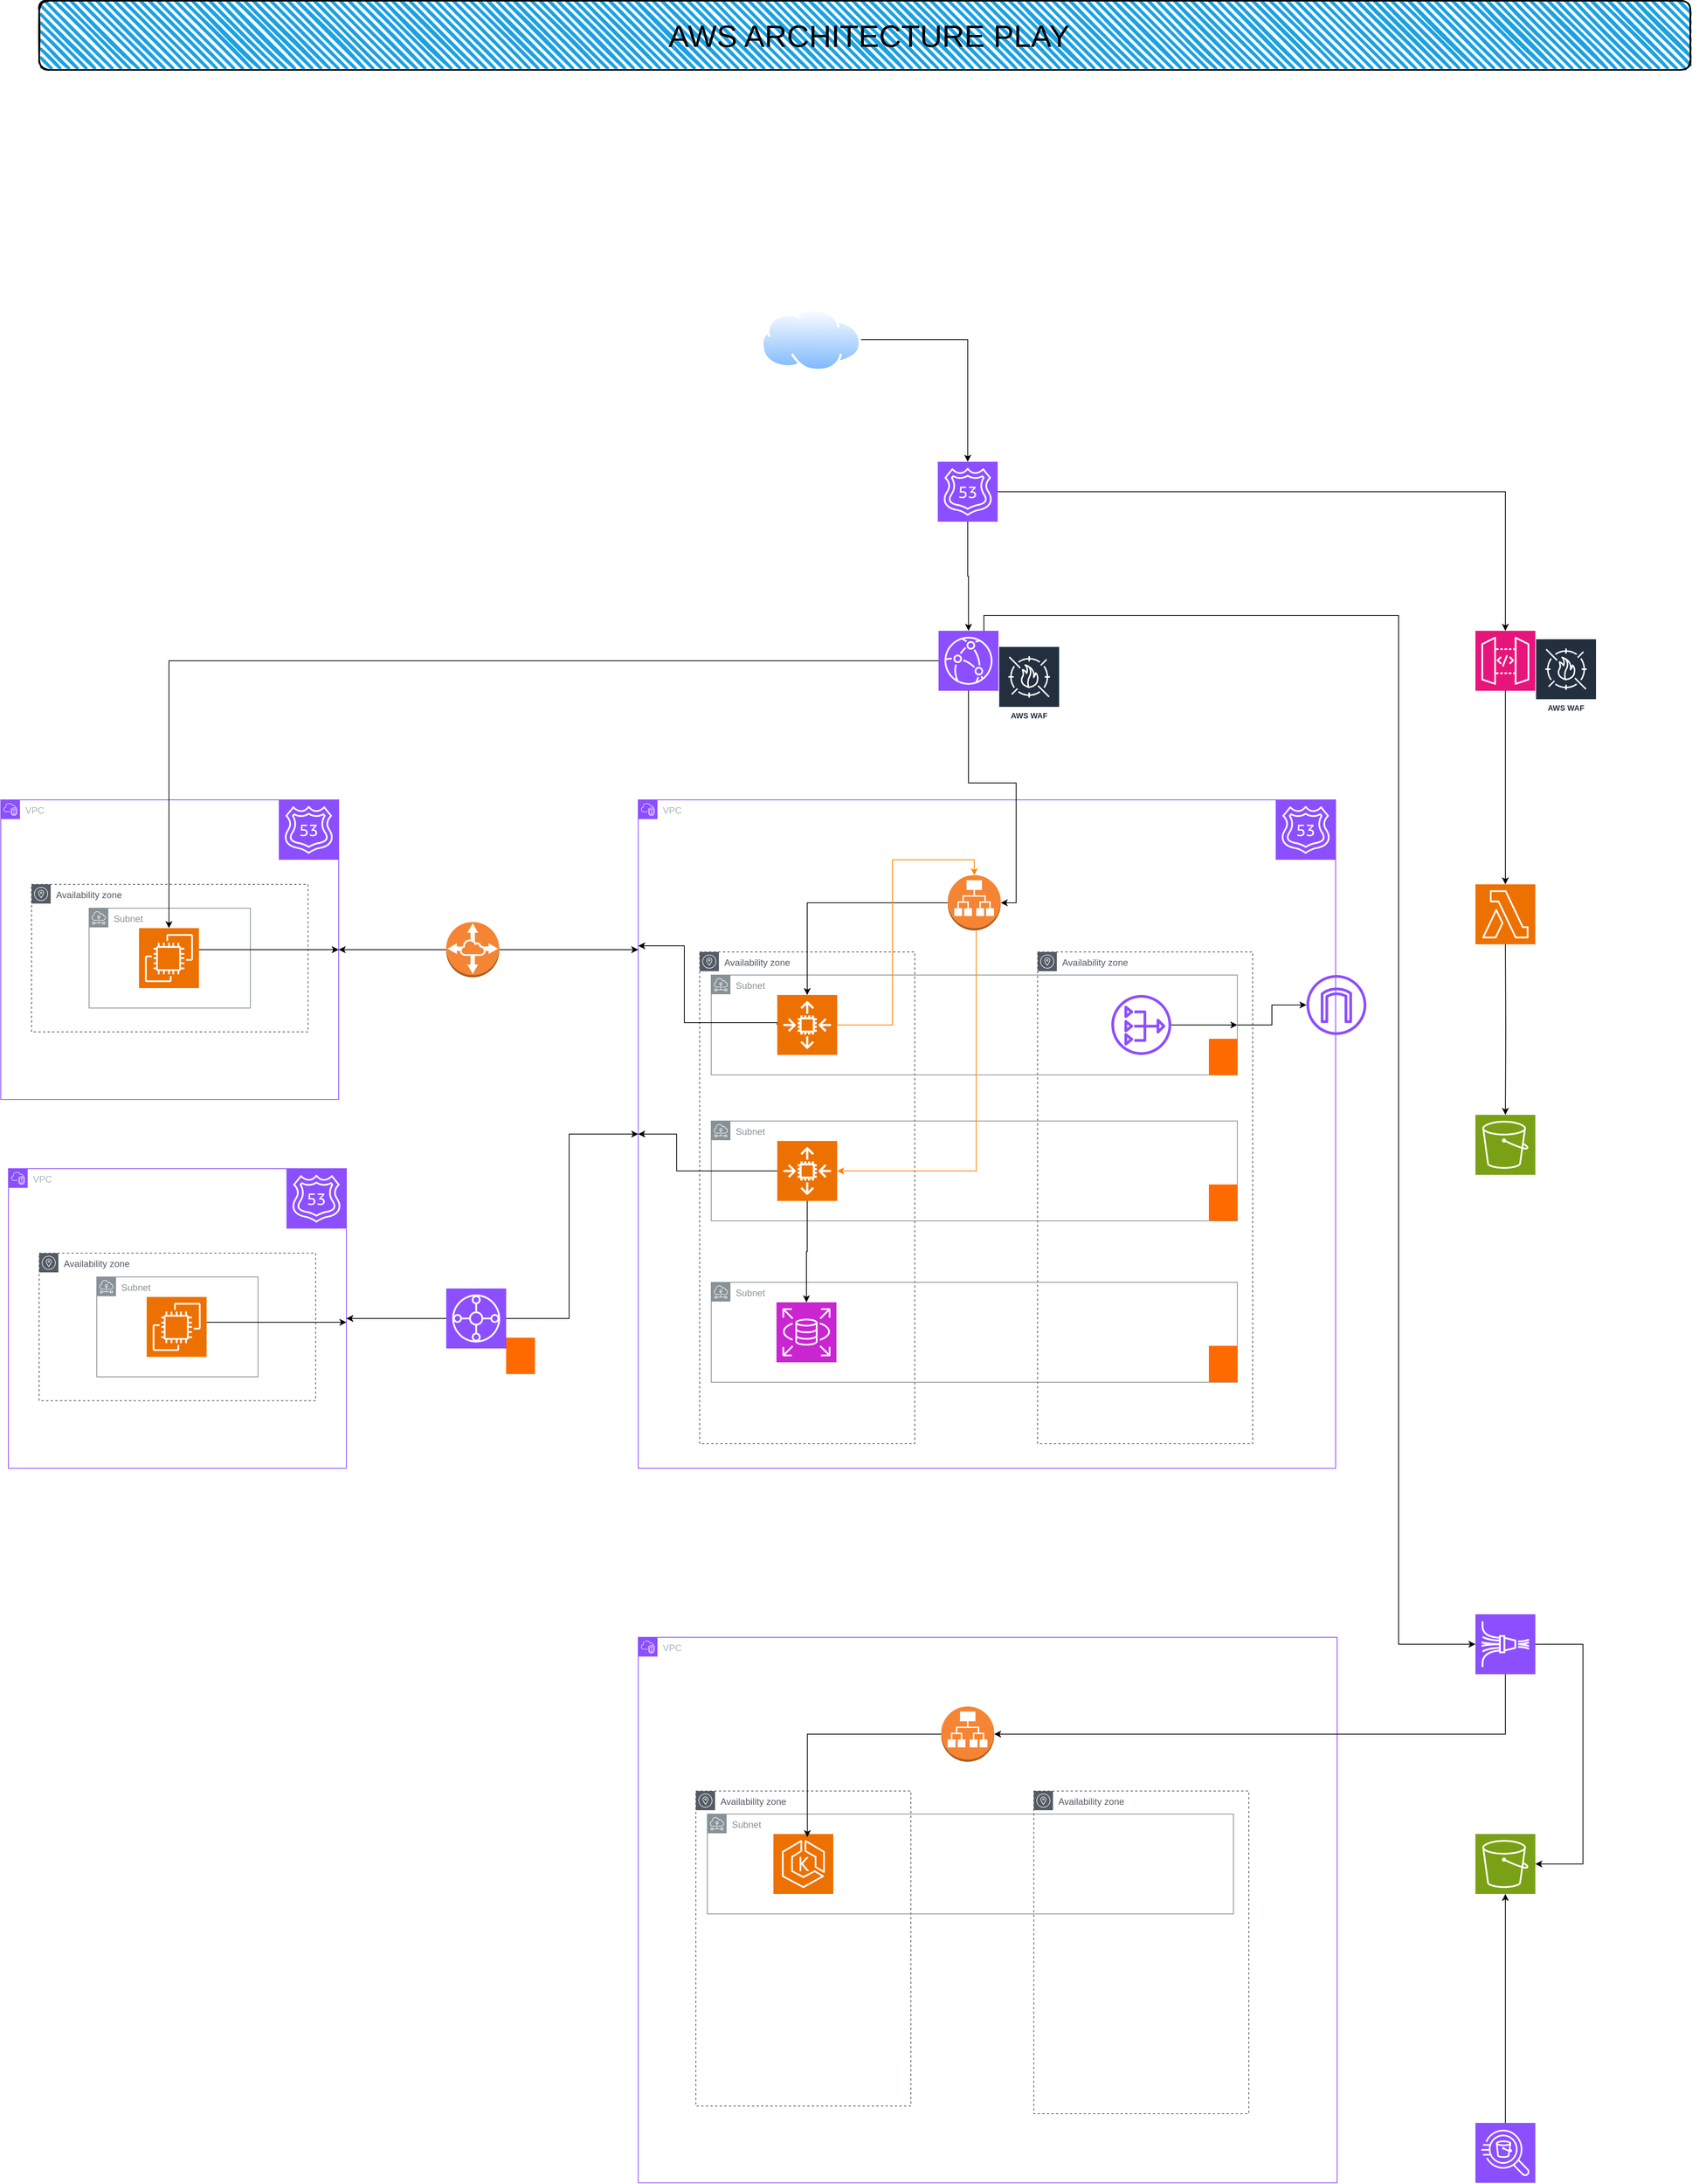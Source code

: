 <mxfile version="26.0.16">
  <diagram name="Page-1" id="4VVql4NJEjDess6YOJ2p">
    <mxGraphModel dx="2146" dy="1067" grid="1" gridSize="10" guides="1" tooltips="1" connect="1" arrows="1" fold="1" page="1" pageScale="1" pageWidth="2339" pageHeight="3300" math="0" shadow="0">
      <root>
        <mxCell id="0" />
        <mxCell id="1" parent="0" />
        <mxCell id="0c3aztLqtbgiPArKMDzQ-1" value="VPC" style="points=[[0,0],[0.25,0],[0.5,0],[0.75,0],[1,0],[1,0.25],[1,0.5],[1,0.75],[1,1],[0.75,1],[0.5,1],[0.25,1],[0,1],[0,0.75],[0,0.5],[0,0.25]];outlineConnect=0;gradientColor=none;html=1;whiteSpace=wrap;fontSize=12;fontStyle=0;container=1;pointerEvents=0;collapsible=0;recursiveResize=0;shape=mxgraph.aws4.group;grIcon=mxgraph.aws4.group_vpc2;strokeColor=#8C4FFF;fillColor=none;verticalAlign=top;align=left;spacingLeft=30;fontColor=#AAB7B8;dashed=0;" parent="1" vertex="1">
          <mxGeometry x="900" y="1100" width="908" height="870" as="geometry" />
        </mxCell>
        <mxCell id="0c3aztLqtbgiPArKMDzQ-11" value="Availability zone" style="sketch=0;outlineConnect=0;gradientColor=none;html=1;whiteSpace=wrap;fontSize=12;fontStyle=0;shape=mxgraph.aws4.group;grIcon=mxgraph.aws4.group_availability_zone;strokeColor=#545B64;fillColor=none;verticalAlign=top;align=left;spacingLeft=30;fontColor=#545B64;dashed=1;" parent="0c3aztLqtbgiPArKMDzQ-1" vertex="1">
          <mxGeometry x="520" y="198" width="280" height="640" as="geometry" />
        </mxCell>
        <mxCell id="0c3aztLqtbgiPArKMDzQ-8" value="Availability zone" style="sketch=0;outlineConnect=0;gradientColor=none;html=1;whiteSpace=wrap;fontSize=12;fontStyle=0;shape=mxgraph.aws4.group;grIcon=mxgraph.aws4.group_availability_zone;strokeColor=#545B64;fillColor=none;verticalAlign=top;align=left;spacingLeft=30;fontColor=#545B64;dashed=1;" parent="0c3aztLqtbgiPArKMDzQ-1" vertex="1">
          <mxGeometry x="80" y="198" width="280" height="640" as="geometry" />
        </mxCell>
        <mxCell id="0c3aztLqtbgiPArKMDzQ-4" value="" style="outlineConnect=0;dashed=0;verticalLabelPosition=bottom;verticalAlign=top;align=center;html=1;shape=mxgraph.aws3.application_load_balancer;fillColor=#F58534;gradientColor=none;" parent="0c3aztLqtbgiPArKMDzQ-1" vertex="1">
          <mxGeometry x="403" y="98" width="69" height="72" as="geometry" />
        </mxCell>
        <mxCell id="Z-mBgopIyZPXFNN8kN6b-3" style="edgeStyle=orthogonalEdgeStyle;rounded=0;orthogonalLoop=1;jettySize=auto;html=1;" parent="0c3aztLqtbgiPArKMDzQ-1" source="0c3aztLqtbgiPArKMDzQ-6" target="Z-mBgopIyZPXFNN8kN6b-1" edge="1">
          <mxGeometry relative="1" as="geometry" />
        </mxCell>
        <mxCell id="0c3aztLqtbgiPArKMDzQ-6" value="Subnet" style="sketch=0;outlineConnect=0;gradientColor=none;html=1;whiteSpace=wrap;fontSize=12;fontStyle=0;shape=mxgraph.aws4.group;grIcon=mxgraph.aws4.group_subnet;strokeColor=#879196;fillColor=none;verticalAlign=top;align=left;spacingLeft=30;fontColor=#879196;dashed=0;" parent="0c3aztLqtbgiPArKMDzQ-1" vertex="1">
          <mxGeometry x="95" y="228" width="685" height="130" as="geometry" />
        </mxCell>
        <mxCell id="0c3aztLqtbgiPArKMDzQ-9" value="Subnet" style="sketch=0;outlineConnect=0;gradientColor=none;html=1;whiteSpace=wrap;fontSize=12;fontStyle=0;shape=mxgraph.aws4.group;grIcon=mxgraph.aws4.group_subnet;strokeColor=#879196;fillColor=none;verticalAlign=top;align=left;spacingLeft=30;fontColor=#879196;dashed=0;" parent="0c3aztLqtbgiPArKMDzQ-1" vertex="1">
          <mxGeometry x="95" y="418" width="685" height="130" as="geometry" />
        </mxCell>
        <mxCell id="0c3aztLqtbgiPArKMDzQ-10" value="Subnet" style="sketch=0;outlineConnect=0;gradientColor=none;html=1;whiteSpace=wrap;fontSize=12;fontStyle=0;shape=mxgraph.aws4.group;grIcon=mxgraph.aws4.group_subnet;strokeColor=#879196;fillColor=none;verticalAlign=top;align=left;spacingLeft=30;fontColor=#879196;dashed=0;" parent="0c3aztLqtbgiPArKMDzQ-1" vertex="1">
          <mxGeometry x="95" y="628" width="685" height="130" as="geometry" />
        </mxCell>
        <mxCell id="0c3aztLqtbgiPArKMDzQ-67" style="edgeStyle=orthogonalEdgeStyle;rounded=0;orthogonalLoop=1;jettySize=auto;html=1;exitX=0;exitY=0.5;exitDx=0;exitDy=0;exitPerimeter=0;strokeColor=light-dark(#000000,#CC0000);" parent="0c3aztLqtbgiPArKMDzQ-1" source="0c3aztLqtbgiPArKMDzQ-15" edge="1">
          <mxGeometry relative="1" as="geometry">
            <mxPoint y="190" as="targetPoint" />
            <Array as="points">
              <mxPoint x="181" y="290" />
              <mxPoint x="60" y="290" />
              <mxPoint x="60" y="190" />
            </Array>
          </mxGeometry>
        </mxCell>
        <mxCell id="0c3aztLqtbgiPArKMDzQ-15" value="" style="sketch=0;points=[[0,0,0],[0.25,0,0],[0.5,0,0],[0.75,0,0],[1,0,0],[0,1,0],[0.25,1,0],[0.5,1,0],[0.75,1,0],[1,1,0],[0,0.25,0],[0,0.5,0],[0,0.75,0],[1,0.25,0],[1,0.5,0],[1,0.75,0]];outlineConnect=0;fontColor=#232F3E;fillColor=#ED7100;strokeColor=#ffffff;dashed=0;verticalLabelPosition=bottom;verticalAlign=top;align=center;html=1;fontSize=12;fontStyle=0;aspect=fixed;shape=mxgraph.aws4.resourceIcon;resIcon=mxgraph.aws4.auto_scaling2;" parent="0c3aztLqtbgiPArKMDzQ-1" vertex="1">
          <mxGeometry x="181" y="254" width="78" height="78" as="geometry" />
        </mxCell>
        <mxCell id="0c3aztLqtbgiPArKMDzQ-30" style="edgeStyle=orthogonalEdgeStyle;rounded=0;orthogonalLoop=1;jettySize=auto;html=1;" parent="0c3aztLqtbgiPArKMDzQ-1" source="0c3aztLqtbgiPArKMDzQ-17" target="0c3aztLqtbgiPArKMDzQ-19" edge="1">
          <mxGeometry relative="1" as="geometry" />
        </mxCell>
        <mxCell id="0c3aztLqtbgiPArKMDzQ-77" style="edgeStyle=orthogonalEdgeStyle;rounded=0;orthogonalLoop=1;jettySize=auto;html=1;exitX=0;exitY=0.5;exitDx=0;exitDy=0;exitPerimeter=0;entryX=0;entryY=0.5;entryDx=0;entryDy=0;" parent="0c3aztLqtbgiPArKMDzQ-1" source="0c3aztLqtbgiPArKMDzQ-17" target="0c3aztLqtbgiPArKMDzQ-1" edge="1">
          <mxGeometry relative="1" as="geometry">
            <Array as="points">
              <mxPoint x="50" y="483" />
              <mxPoint x="50" y="435" />
            </Array>
          </mxGeometry>
        </mxCell>
        <mxCell id="0c3aztLqtbgiPArKMDzQ-17" value="" style="sketch=0;points=[[0,0,0],[0.25,0,0],[0.5,0,0],[0.75,0,0],[1,0,0],[0,1,0],[0.25,1,0],[0.5,1,0],[0.75,1,0],[1,1,0],[0,0.25,0],[0,0.5,0],[0,0.75,0],[1,0.25,0],[1,0.5,0],[1,0.75,0]];outlineConnect=0;fontColor=#232F3E;fillColor=#ED7100;strokeColor=#ffffff;dashed=0;verticalLabelPosition=bottom;verticalAlign=top;align=center;html=1;fontSize=12;fontStyle=0;aspect=fixed;shape=mxgraph.aws4.resourceIcon;resIcon=mxgraph.aws4.auto_scaling2;" parent="0c3aztLqtbgiPArKMDzQ-1" vertex="1">
          <mxGeometry x="181" y="444" width="78" height="78" as="geometry" />
        </mxCell>
        <mxCell id="0c3aztLqtbgiPArKMDzQ-19" value="" style="sketch=0;points=[[0,0,0],[0.25,0,0],[0.5,0,0],[0.75,0,0],[1,0,0],[0,1,0],[0.25,1,0],[0.5,1,0],[0.75,1,0],[1,1,0],[0,0.25,0],[0,0.5,0],[0,0.75,0],[1,0.25,0],[1,0.5,0],[1,0.75,0]];outlineConnect=0;fontColor=#232F3E;fillColor=#C925D1;strokeColor=#ffffff;dashed=0;verticalLabelPosition=bottom;verticalAlign=top;align=center;html=1;fontSize=12;fontStyle=0;aspect=fixed;shape=mxgraph.aws4.resourceIcon;resIcon=mxgraph.aws4.rds;" parent="0c3aztLqtbgiPArKMDzQ-1" vertex="1">
          <mxGeometry x="180" y="654" width="78" height="78" as="geometry" />
        </mxCell>
        <mxCell id="0c3aztLqtbgiPArKMDzQ-25" style="edgeStyle=orthogonalEdgeStyle;rounded=0;orthogonalLoop=1;jettySize=auto;html=1;entryX=0.5;entryY=0;entryDx=0;entryDy=0;entryPerimeter=0;" parent="0c3aztLqtbgiPArKMDzQ-1" source="0c3aztLqtbgiPArKMDzQ-4" target="0c3aztLqtbgiPArKMDzQ-15" edge="1">
          <mxGeometry relative="1" as="geometry" />
        </mxCell>
        <mxCell id="0c3aztLqtbgiPArKMDzQ-28" style="edgeStyle=orthogonalEdgeStyle;rounded=0;orthogonalLoop=1;jettySize=auto;html=1;entryX=0.5;entryY=0;entryDx=0;entryDy=0;entryPerimeter=0;strokeColor=#FF8000;" parent="0c3aztLqtbgiPArKMDzQ-1" source="0c3aztLqtbgiPArKMDzQ-15" target="0c3aztLqtbgiPArKMDzQ-4" edge="1">
          <mxGeometry relative="1" as="geometry" />
        </mxCell>
        <mxCell id="0c3aztLqtbgiPArKMDzQ-29" style="edgeStyle=orthogonalEdgeStyle;rounded=0;orthogonalLoop=1;jettySize=auto;html=1;entryX=1;entryY=0.5;entryDx=0;entryDy=0;entryPerimeter=0;strokeColor=#FF8000;" parent="0c3aztLqtbgiPArKMDzQ-1" source="0c3aztLqtbgiPArKMDzQ-4" target="0c3aztLqtbgiPArKMDzQ-17" edge="1">
          <mxGeometry relative="1" as="geometry">
            <Array as="points">
              <mxPoint x="440" y="483" />
            </Array>
          </mxGeometry>
        </mxCell>
        <mxCell id="0c3aztLqtbgiPArKMDzQ-95" value="" style="sketch=0;points=[[0,0,0],[0.25,0,0],[0.5,0,0],[0.75,0,0],[1,0,0],[0,1,0],[0.25,1,0],[0.5,1,0],[0.75,1,0],[1,1,0],[0,0.25,0],[0,0.5,0],[0,0.75,0],[1,0.25,0],[1,0.5,0],[1,0.75,0]];outlineConnect=0;fontColor=#232F3E;fillColor=#8C4FFF;strokeColor=#ffffff;dashed=0;verticalLabelPosition=bottom;verticalAlign=top;align=center;html=1;fontSize=12;fontStyle=0;aspect=fixed;shape=mxgraph.aws4.resourceIcon;resIcon=mxgraph.aws4.route_53;" parent="0c3aztLqtbgiPArKMDzQ-1" vertex="1">
          <mxGeometry x="830" width="78" height="78" as="geometry" />
        </mxCell>
        <mxCell id="Z-mBgopIyZPXFNN8kN6b-1" value="" style="sketch=0;outlineConnect=0;fontColor=#232F3E;gradientColor=none;fillColor=#8C4FFF;strokeColor=none;dashed=0;verticalLabelPosition=bottom;verticalAlign=top;align=center;html=1;fontSize=12;fontStyle=0;aspect=fixed;pointerEvents=1;shape=mxgraph.aws4.internet_gateway;" parent="0c3aztLqtbgiPArKMDzQ-1" vertex="1">
          <mxGeometry x="870" y="228" width="78" height="78" as="geometry" />
        </mxCell>
        <mxCell id="Z-mBgopIyZPXFNN8kN6b-6" style="edgeStyle=orthogonalEdgeStyle;rounded=0;orthogonalLoop=1;jettySize=auto;html=1;" parent="0c3aztLqtbgiPArKMDzQ-1" source="Z-mBgopIyZPXFNN8kN6b-4" edge="1">
          <mxGeometry relative="1" as="geometry">
            <mxPoint x="780" y="293" as="targetPoint" />
          </mxGeometry>
        </mxCell>
        <mxCell id="Z-mBgopIyZPXFNN8kN6b-4" value="" style="sketch=0;outlineConnect=0;fontColor=#232F3E;gradientColor=none;fillColor=#8C4FFF;strokeColor=none;dashed=0;verticalLabelPosition=bottom;verticalAlign=top;align=center;html=1;fontSize=12;fontStyle=0;aspect=fixed;pointerEvents=1;shape=mxgraph.aws4.nat_gateway;" parent="0c3aztLqtbgiPArKMDzQ-1" vertex="1">
          <mxGeometry x="616" y="254" width="78" height="78" as="geometry" />
        </mxCell>
        <mxCell id="2bTSsDX0QHwoRFG6-wRZ-1" value="" style="points=[];aspect=fixed;html=1;align=center;shadow=0;dashed=0;fillColor=#FF6A00;strokeColor=none;shape=mxgraph.alibaba_cloud.route_table;" vertex="1" parent="0c3aztLqtbgiPArKMDzQ-1">
          <mxGeometry x="743" y="311" width="37.5" height="47.4" as="geometry" />
        </mxCell>
        <mxCell id="2bTSsDX0QHwoRFG6-wRZ-2" value="" style="points=[];aspect=fixed;html=1;align=center;shadow=0;dashed=0;fillColor=#FF6A00;strokeColor=none;shape=mxgraph.alibaba_cloud.route_table;" vertex="1" parent="0c3aztLqtbgiPArKMDzQ-1">
          <mxGeometry x="743" y="500.6" width="37.5" height="47.4" as="geometry" />
        </mxCell>
        <mxCell id="2bTSsDX0QHwoRFG6-wRZ-3" value="" style="points=[];aspect=fixed;html=1;align=center;shadow=0;dashed=0;fillColor=#FF6A00;strokeColor=none;shape=mxgraph.alibaba_cloud.route_table;" vertex="1" parent="0c3aztLqtbgiPArKMDzQ-1">
          <mxGeometry x="743" y="710.6" width="37.5" height="47.4" as="geometry" />
        </mxCell>
        <mxCell id="0c3aztLqtbgiPArKMDzQ-32" value="VPC" style="points=[[0,0],[0.25,0],[0.5,0],[0.75,0],[1,0],[1,0.25],[1,0.5],[1,0.75],[1,1],[0.75,1],[0.5,1],[0.25,1],[0,1],[0,0.75],[0,0.5],[0,0.25]];outlineConnect=0;gradientColor=none;html=1;whiteSpace=wrap;fontSize=12;fontStyle=0;container=1;pointerEvents=0;collapsible=0;recursiveResize=0;shape=mxgraph.aws4.group;grIcon=mxgraph.aws4.group_vpc2;strokeColor=#8C4FFF;fillColor=none;verticalAlign=top;align=left;spacingLeft=30;fontColor=#AAB7B8;dashed=0;" parent="1" vertex="1">
          <mxGeometry x="70" y="1100" width="440" height="390" as="geometry" />
        </mxCell>
        <mxCell id="0c3aztLqtbgiPArKMDzQ-50" value="Subnet" style="sketch=0;outlineConnect=0;gradientColor=none;html=1;whiteSpace=wrap;fontSize=12;fontStyle=0;shape=mxgraph.aws4.group;grIcon=mxgraph.aws4.group_subnet;strokeColor=#879196;fillColor=none;verticalAlign=top;align=left;spacingLeft=30;fontColor=#879196;dashed=0;" parent="0c3aztLqtbgiPArKMDzQ-32" vertex="1">
          <mxGeometry x="115" y="141" width="210" height="130" as="geometry" />
        </mxCell>
        <mxCell id="0c3aztLqtbgiPArKMDzQ-33" value="Availability zone" style="sketch=0;outlineConnect=0;gradientColor=none;html=1;whiteSpace=wrap;fontSize=12;fontStyle=0;shape=mxgraph.aws4.group;grIcon=mxgraph.aws4.group_availability_zone;strokeColor=#545B64;fillColor=none;verticalAlign=top;align=left;spacingLeft=30;fontColor=#545B64;dashed=1;" parent="0c3aztLqtbgiPArKMDzQ-32" vertex="1">
          <mxGeometry x="40" y="110" width="360" height="192" as="geometry" />
        </mxCell>
        <mxCell id="0c3aztLqtbgiPArKMDzQ-61" style="edgeStyle=orthogonalEdgeStyle;rounded=0;orthogonalLoop=1;jettySize=auto;html=1;entryX=1;entryY=0.5;entryDx=0;entryDy=0;strokeColor=light-dark(#000000,#CC0000);" parent="0c3aztLqtbgiPArKMDzQ-32" source="0c3aztLqtbgiPArKMDzQ-46" target="0c3aztLqtbgiPArKMDzQ-32" edge="1">
          <mxGeometry relative="1" as="geometry">
            <Array as="points">
              <mxPoint x="219" y="245" />
            </Array>
          </mxGeometry>
        </mxCell>
        <mxCell id="0c3aztLqtbgiPArKMDzQ-46" value="" style="sketch=0;points=[[0,0,0],[0.25,0,0],[0.5,0,0],[0.75,0,0],[1,0,0],[0,1,0],[0.25,1,0],[0.5,1,0],[0.75,1,0],[1,1,0],[0,0.25,0],[0,0.5,0],[0,0.75,0],[1,0.25,0],[1,0.5,0],[1,0.75,0]];outlineConnect=0;fontColor=#232F3E;fillColor=#ED7100;strokeColor=#ffffff;dashed=0;verticalLabelPosition=bottom;verticalAlign=top;align=center;html=1;fontSize=12;fontStyle=0;aspect=fixed;shape=mxgraph.aws4.resourceIcon;resIcon=mxgraph.aws4.ec2;" parent="0c3aztLqtbgiPArKMDzQ-32" vertex="1">
          <mxGeometry x="180" y="167" width="78" height="78" as="geometry" />
        </mxCell>
        <mxCell id="2bTSsDX0QHwoRFG6-wRZ-21" value="" style="sketch=0;points=[[0,0,0],[0.25,0,0],[0.5,0,0],[0.75,0,0],[1,0,0],[0,1,0],[0.25,1,0],[0.5,1,0],[0.75,1,0],[1,1,0],[0,0.25,0],[0,0.5,0],[0,0.75,0],[1,0.25,0],[1,0.5,0],[1,0.75,0]];outlineConnect=0;fontColor=#232F3E;fillColor=#8C4FFF;strokeColor=#ffffff;dashed=0;verticalLabelPosition=bottom;verticalAlign=top;align=center;html=1;fontSize=12;fontStyle=0;aspect=fixed;shape=mxgraph.aws4.resourceIcon;resIcon=mxgraph.aws4.route_53;" vertex="1" parent="0c3aztLqtbgiPArKMDzQ-32">
          <mxGeometry x="362" width="78" height="78" as="geometry" />
        </mxCell>
        <mxCell id="0c3aztLqtbgiPArKMDzQ-65" style="edgeStyle=orthogonalEdgeStyle;rounded=0;orthogonalLoop=1;jettySize=auto;html=1;entryX=1;entryY=0.5;entryDx=0;entryDy=0;strokeColor=light-dark(#000000,#CC0000);" parent="1" source="0c3aztLqtbgiPArKMDzQ-47" target="0c3aztLqtbgiPArKMDzQ-32" edge="1">
          <mxGeometry relative="1" as="geometry">
            <mxPoint x="530" y="1295" as="targetPoint" />
          </mxGeometry>
        </mxCell>
        <mxCell id="0c3aztLqtbgiPArKMDzQ-66" style="edgeStyle=orthogonalEdgeStyle;rounded=0;orthogonalLoop=1;jettySize=auto;html=1;exitX=1;exitY=0.5;exitDx=0;exitDy=0;exitPerimeter=0;strokeColor=light-dark(#000000,#CC0000);" parent="1" source="0c3aztLqtbgiPArKMDzQ-47" target="0c3aztLqtbgiPArKMDzQ-1" edge="1">
          <mxGeometry relative="1" as="geometry">
            <Array as="points">
              <mxPoint x="880" y="1295" />
              <mxPoint x="880" y="1295" />
            </Array>
          </mxGeometry>
        </mxCell>
        <mxCell id="0c3aztLqtbgiPArKMDzQ-47" value="" style="outlineConnect=0;dashed=0;verticalLabelPosition=bottom;verticalAlign=top;align=center;html=1;shape=mxgraph.aws3.vpc_peering;fillColor=#F58534;gradientColor=none;" parent="1" vertex="1">
          <mxGeometry x="650" y="1259" width="69" height="72" as="geometry" />
        </mxCell>
        <mxCell id="0c3aztLqtbgiPArKMDzQ-53" value="" style="sketch=0;points=[[0,0,0],[0.25,0,0],[0.5,0,0],[0.75,0,0],[1,0,0],[0,1,0],[0.25,1,0],[0.5,1,0],[0.75,1,0],[1,1,0],[0,0.25,0],[0,0.5,0],[0,0.75,0],[1,0.25,0],[1,0.5,0],[1,0.75,0]];outlineConnect=0;fontColor=#232F3E;fillColor=#8C4FFF;strokeColor=#ffffff;dashed=0;verticalLabelPosition=bottom;verticalAlign=top;align=center;html=1;fontSize=12;fontStyle=0;aspect=fixed;shape=mxgraph.aws4.resourceIcon;resIcon=mxgraph.aws4.cloudfront;" parent="1" vertex="1">
          <mxGeometry x="1291" y="880" width="78" height="78" as="geometry" />
        </mxCell>
        <mxCell id="0c3aztLqtbgiPArKMDzQ-54" style="edgeStyle=orthogonalEdgeStyle;rounded=0;orthogonalLoop=1;jettySize=auto;html=1;entryX=1;entryY=0.5;entryDx=0;entryDy=0;entryPerimeter=0;" parent="1" source="0c3aztLqtbgiPArKMDzQ-53" target="0c3aztLqtbgiPArKMDzQ-4" edge="1">
          <mxGeometry relative="1" as="geometry" />
        </mxCell>
        <mxCell id="0c3aztLqtbgiPArKMDzQ-55" value="AWS WAF" style="sketch=0;outlineConnect=0;fontColor=#232F3E;gradientColor=none;strokeColor=#ffffff;fillColor=#232F3E;dashed=0;verticalLabelPosition=middle;verticalAlign=bottom;align=center;html=1;whiteSpace=wrap;fontSize=10;fontStyle=1;spacing=3;shape=mxgraph.aws4.productIcon;prIcon=mxgraph.aws4.waf;" parent="1" vertex="1">
          <mxGeometry x="1369" y="900" width="80" height="100" as="geometry" />
        </mxCell>
        <mxCell id="0c3aztLqtbgiPArKMDzQ-56" value="" style="sketch=0;points=[[0,0,0],[0.25,0,0],[0.5,0,0],[0.75,0,0],[1,0,0],[0,1,0],[0.25,1,0],[0.5,1,0],[0.75,1,0],[1,1,0],[0,0.25,0],[0,0.5,0],[0,0.75,0],[1,0.25,0],[1,0.5,0],[1,0.75,0]];outlineConnect=0;fontColor=#232F3E;fillColor=#8C4FFF;strokeColor=#ffffff;dashed=0;verticalLabelPosition=bottom;verticalAlign=top;align=center;html=1;fontSize=12;fontStyle=0;aspect=fixed;shape=mxgraph.aws4.resourceIcon;resIcon=mxgraph.aws4.route_53;" parent="1" vertex="1">
          <mxGeometry x="1290" y="660" width="78" height="78" as="geometry" />
        </mxCell>
        <mxCell id="0c3aztLqtbgiPArKMDzQ-57" style="edgeStyle=orthogonalEdgeStyle;rounded=0;orthogonalLoop=1;jettySize=auto;html=1;entryX=0.5;entryY=0;entryDx=0;entryDy=0;entryPerimeter=0;" parent="1" source="0c3aztLqtbgiPArKMDzQ-56" target="0c3aztLqtbgiPArKMDzQ-53" edge="1">
          <mxGeometry relative="1" as="geometry" />
        </mxCell>
        <mxCell id="0c3aztLqtbgiPArKMDzQ-64" style="edgeStyle=orthogonalEdgeStyle;rounded=0;orthogonalLoop=1;jettySize=auto;html=1;exitX=0;exitY=0.5;exitDx=0;exitDy=0;exitPerimeter=0;entryX=0.5;entryY=0;entryDx=0;entryDy=0;entryPerimeter=0;strokeColor=light-dark(#000000,#CC0000);" parent="1" source="0c3aztLqtbgiPArKMDzQ-53" target="0c3aztLqtbgiPArKMDzQ-46" edge="1">
          <mxGeometry relative="1" as="geometry" />
        </mxCell>
        <mxCell id="0c3aztLqtbgiPArKMDzQ-68" value="VPC" style="points=[[0,0],[0.25,0],[0.5,0],[0.75,0],[1,0],[1,0.25],[1,0.5],[1,0.75],[1,1],[0.75,1],[0.5,1],[0.25,1],[0,1],[0,0.75],[0,0.5],[0,0.25]];outlineConnect=0;gradientColor=none;html=1;whiteSpace=wrap;fontSize=12;fontStyle=0;container=1;pointerEvents=0;collapsible=0;recursiveResize=0;shape=mxgraph.aws4.group;grIcon=mxgraph.aws4.group_vpc2;strokeColor=#8C4FFF;fillColor=none;verticalAlign=top;align=left;spacingLeft=30;fontColor=#AAB7B8;dashed=0;" parent="1" vertex="1">
          <mxGeometry x="80" y="1580" width="440" height="390" as="geometry" />
        </mxCell>
        <mxCell id="0c3aztLqtbgiPArKMDzQ-69" value="Subnet" style="sketch=0;outlineConnect=0;gradientColor=none;html=1;whiteSpace=wrap;fontSize=12;fontStyle=0;shape=mxgraph.aws4.group;grIcon=mxgraph.aws4.group_subnet;strokeColor=#879196;fillColor=none;verticalAlign=top;align=left;spacingLeft=30;fontColor=#879196;dashed=0;" parent="0c3aztLqtbgiPArKMDzQ-68" vertex="1">
          <mxGeometry x="115" y="141" width="210" height="130" as="geometry" />
        </mxCell>
        <mxCell id="0c3aztLqtbgiPArKMDzQ-70" value="Availability zone" style="sketch=0;outlineConnect=0;gradientColor=none;html=1;whiteSpace=wrap;fontSize=12;fontStyle=0;shape=mxgraph.aws4.group;grIcon=mxgraph.aws4.group_availability_zone;strokeColor=#545B64;fillColor=none;verticalAlign=top;align=left;spacingLeft=30;fontColor=#545B64;dashed=1;" parent="0c3aztLqtbgiPArKMDzQ-68" vertex="1">
          <mxGeometry x="40" y="110" width="360" height="192" as="geometry" />
        </mxCell>
        <mxCell id="0c3aztLqtbgiPArKMDzQ-79" style="edgeStyle=orthogonalEdgeStyle;rounded=0;orthogonalLoop=1;jettySize=auto;html=1;" parent="0c3aztLqtbgiPArKMDzQ-68" source="0c3aztLqtbgiPArKMDzQ-72" edge="1">
          <mxGeometry relative="1" as="geometry">
            <mxPoint x="440" y="200" as="targetPoint" />
            <Array as="points">
              <mxPoint x="310" y="200" />
              <mxPoint x="310" y="200" />
            </Array>
          </mxGeometry>
        </mxCell>
        <mxCell id="0c3aztLqtbgiPArKMDzQ-72" value="" style="sketch=0;points=[[0,0,0],[0.25,0,0],[0.5,0,0],[0.75,0,0],[1,0,0],[0,1,0],[0.25,1,0],[0.5,1,0],[0.75,1,0],[1,1,0],[0,0.25,0],[0,0.5,0],[0,0.75,0],[1,0.25,0],[1,0.5,0],[1,0.75,0]];outlineConnect=0;fontColor=#232F3E;fillColor=#ED7100;strokeColor=#ffffff;dashed=0;verticalLabelPosition=bottom;verticalAlign=top;align=center;html=1;fontSize=12;fontStyle=0;aspect=fixed;shape=mxgraph.aws4.resourceIcon;resIcon=mxgraph.aws4.ec2;" parent="0c3aztLqtbgiPArKMDzQ-68" vertex="1">
          <mxGeometry x="180" y="167" width="78" height="78" as="geometry" />
        </mxCell>
        <mxCell id="2bTSsDX0QHwoRFG6-wRZ-22" value="" style="sketch=0;points=[[0,0,0],[0.25,0,0],[0.5,0,0],[0.75,0,0],[1,0,0],[0,1,0],[0.25,1,0],[0.5,1,0],[0.75,1,0],[1,1,0],[0,0.25,0],[0,0.5,0],[0,0.75,0],[1,0.25,0],[1,0.5,0],[1,0.75,0]];outlineConnect=0;fontColor=#232F3E;fillColor=#8C4FFF;strokeColor=#ffffff;dashed=0;verticalLabelPosition=bottom;verticalAlign=top;align=center;html=1;fontSize=12;fontStyle=0;aspect=fixed;shape=mxgraph.aws4.resourceIcon;resIcon=mxgraph.aws4.route_53;" vertex="1" parent="0c3aztLqtbgiPArKMDzQ-68">
          <mxGeometry x="362" width="78" height="78" as="geometry" />
        </mxCell>
        <mxCell id="0c3aztLqtbgiPArKMDzQ-75" style="edgeStyle=orthogonalEdgeStyle;rounded=0;orthogonalLoop=1;jettySize=auto;html=1;entryX=1;entryY=0.5;entryDx=0;entryDy=0;" parent="1" source="0c3aztLqtbgiPArKMDzQ-73" target="0c3aztLqtbgiPArKMDzQ-68" edge="1">
          <mxGeometry relative="1" as="geometry" />
        </mxCell>
        <mxCell id="0c3aztLqtbgiPArKMDzQ-73" value="" style="sketch=0;points=[[0,0,0],[0.25,0,0],[0.5,0,0],[0.75,0,0],[1,0,0],[0,1,0],[0.25,1,0],[0.5,1,0],[0.75,1,0],[1,1,0],[0,0.25,0],[0,0.5,0],[0,0.75,0],[1,0.25,0],[1,0.5,0],[1,0.75,0]];outlineConnect=0;fontColor=#232F3E;fillColor=#8C4FFF;strokeColor=#ffffff;dashed=0;verticalLabelPosition=bottom;verticalAlign=top;align=center;html=1;fontSize=12;fontStyle=0;aspect=fixed;shape=mxgraph.aws4.resourceIcon;resIcon=mxgraph.aws4.transit_gateway;" parent="1" vertex="1">
          <mxGeometry x="650" y="1736" width="78" height="78" as="geometry" />
        </mxCell>
        <mxCell id="0c3aztLqtbgiPArKMDzQ-74" style="edgeStyle=orthogonalEdgeStyle;rounded=0;orthogonalLoop=1;jettySize=auto;html=1;" parent="1" source="0c3aztLqtbgiPArKMDzQ-73" target="0c3aztLqtbgiPArKMDzQ-1" edge="1">
          <mxGeometry relative="1" as="geometry">
            <Array as="points">
              <mxPoint x="810" y="1775" />
              <mxPoint x="810" y="1535" />
            </Array>
          </mxGeometry>
        </mxCell>
        <mxCell id="0c3aztLqtbgiPArKMDzQ-83" style="edgeStyle=orthogonalEdgeStyle;rounded=0;orthogonalLoop=1;jettySize=auto;html=1;entryX=0.5;entryY=0;entryDx=0;entryDy=0;entryPerimeter=0;" parent="1" source="0c3aztLqtbgiPArKMDzQ-80" target="0c3aztLqtbgiPArKMDzQ-82" edge="1">
          <mxGeometry relative="1" as="geometry">
            <mxPoint x="2259" y="1180" as="targetPoint" />
          </mxGeometry>
        </mxCell>
        <mxCell id="0c3aztLqtbgiPArKMDzQ-80" value="" style="sketch=0;points=[[0,0,0],[0.25,0,0],[0.5,0,0],[0.75,0,0],[1,0,0],[0,1,0],[0.25,1,0],[0.5,1,0],[0.75,1,0],[1,1,0],[0,0.25,0],[0,0.5,0],[0,0.75,0],[1,0.25,0],[1,0.5,0],[1,0.75,0]];outlineConnect=0;fontColor=#232F3E;fillColor=#E7157B;strokeColor=#ffffff;dashed=0;verticalLabelPosition=bottom;verticalAlign=top;align=center;html=1;fontSize=12;fontStyle=0;aspect=fixed;shape=mxgraph.aws4.resourceIcon;resIcon=mxgraph.aws4.api_gateway;" parent="1" vertex="1">
          <mxGeometry x="1990" y="880" width="78" height="78" as="geometry" />
        </mxCell>
        <mxCell id="0c3aztLqtbgiPArKMDzQ-82" value="" style="sketch=0;points=[[0,0,0],[0.25,0,0],[0.5,0,0],[0.75,0,0],[1,0,0],[0,1,0],[0.25,1,0],[0.5,1,0],[0.75,1,0],[1,1,0],[0,0.25,0],[0,0.5,0],[0,0.75,0],[1,0.25,0],[1,0.5,0],[1,0.75,0]];outlineConnect=0;fontColor=#232F3E;fillColor=#ED7100;strokeColor=#ffffff;dashed=0;verticalLabelPosition=bottom;verticalAlign=top;align=center;html=1;fontSize=12;fontStyle=0;aspect=fixed;shape=mxgraph.aws4.resourceIcon;resIcon=mxgraph.aws4.lambda;" parent="1" vertex="1">
          <mxGeometry x="1990" y="1210" width="78" height="78" as="geometry" />
        </mxCell>
        <mxCell id="0c3aztLqtbgiPArKMDzQ-84" style="edgeStyle=orthogonalEdgeStyle;rounded=0;orthogonalLoop=1;jettySize=auto;html=1;exitX=1;exitY=0.5;exitDx=0;exitDy=0;exitPerimeter=0;entryX=0.5;entryY=0;entryDx=0;entryDy=0;entryPerimeter=0;" parent="1" source="0c3aztLqtbgiPArKMDzQ-56" target="0c3aztLqtbgiPArKMDzQ-80" edge="1">
          <mxGeometry relative="1" as="geometry" />
        </mxCell>
        <mxCell id="0c3aztLqtbgiPArKMDzQ-85" value="AWS WAF" style="sketch=0;outlineConnect=0;fontColor=#232F3E;gradientColor=none;strokeColor=#ffffff;fillColor=#232F3E;dashed=0;verticalLabelPosition=middle;verticalAlign=bottom;align=center;html=1;whiteSpace=wrap;fontSize=10;fontStyle=1;spacing=3;shape=mxgraph.aws4.productIcon;prIcon=mxgraph.aws4.waf;" parent="1" vertex="1">
          <mxGeometry x="2068" y="890" width="80" height="100" as="geometry" />
        </mxCell>
        <mxCell id="0c3aztLqtbgiPArKMDzQ-86" value="" style="sketch=0;points=[[0,0,0],[0.25,0,0],[0.5,0,0],[0.75,0,0],[1,0,0],[0,1,0],[0.25,1,0],[0.5,1,0],[0.75,1,0],[1,1,0],[0,0.25,0],[0,0.5,0],[0,0.75,0],[1,0.25,0],[1,0.5,0],[1,0.75,0]];outlineConnect=0;fontColor=#232F3E;fillColor=#ED7100;strokeColor=#ffffff;dashed=0;verticalLabelPosition=bottom;verticalAlign=top;align=center;html=1;fontSize=12;fontStyle=0;aspect=fixed;shape=mxgraph.aws4.resourceIcon;resIcon=mxgraph.aws4.eks;" parent="1" vertex="1">
          <mxGeometry x="1076" y="2446" width="78" height="78" as="geometry" />
        </mxCell>
        <mxCell id="0c3aztLqtbgiPArKMDzQ-88" value="Availability zone" style="sketch=0;outlineConnect=0;gradientColor=none;html=1;whiteSpace=wrap;fontSize=12;fontStyle=0;shape=mxgraph.aws4.group;grIcon=mxgraph.aws4.group_availability_zone;strokeColor=#545B64;fillColor=none;verticalAlign=top;align=left;spacingLeft=30;fontColor=#545B64;dashed=1;" parent="1" vertex="1">
          <mxGeometry x="975" y="2390" width="280" height="410" as="geometry" />
        </mxCell>
        <mxCell id="0c3aztLqtbgiPArKMDzQ-89" value="Subnet" style="sketch=0;outlineConnect=0;gradientColor=none;html=1;whiteSpace=wrap;fontSize=12;fontStyle=0;shape=mxgraph.aws4.group;grIcon=mxgraph.aws4.group_subnet;strokeColor=#879196;fillColor=none;verticalAlign=top;align=left;spacingLeft=30;fontColor=#879196;dashed=0;" parent="1" vertex="1">
          <mxGeometry x="990" y="2420" width="685" height="130" as="geometry" />
        </mxCell>
        <mxCell id="0c3aztLqtbgiPArKMDzQ-90" value="Availability zone" style="sketch=0;outlineConnect=0;gradientColor=none;html=1;whiteSpace=wrap;fontSize=12;fontStyle=0;shape=mxgraph.aws4.group;grIcon=mxgraph.aws4.group_availability_zone;strokeColor=#545B64;fillColor=none;verticalAlign=top;align=left;spacingLeft=30;fontColor=#545B64;dashed=1;" parent="1" vertex="1">
          <mxGeometry x="1415" y="2390" width="280" height="420" as="geometry" />
        </mxCell>
        <mxCell id="0c3aztLqtbgiPArKMDzQ-93" value="" style="outlineConnect=0;dashed=0;verticalLabelPosition=bottom;verticalAlign=top;align=center;html=1;shape=mxgraph.aws3.application_load_balancer;fillColor=#F58534;gradientColor=none;" parent="1" vertex="1">
          <mxGeometry x="1294.5" y="2280" width="69" height="72" as="geometry" />
        </mxCell>
        <mxCell id="0c3aztLqtbgiPArKMDzQ-94" style="edgeStyle=orthogonalEdgeStyle;rounded=0;orthogonalLoop=1;jettySize=auto;html=1;exitX=0;exitY=0.5;exitDx=0;exitDy=0;exitPerimeter=0;entryX=0.19;entryY=0.231;entryDx=0;entryDy=0;entryPerimeter=0;" parent="1" source="0c3aztLqtbgiPArKMDzQ-93" target="0c3aztLqtbgiPArKMDzQ-89" edge="1">
          <mxGeometry relative="1" as="geometry">
            <Array as="points">
              <mxPoint x="1120" y="2316" />
            </Array>
          </mxGeometry>
        </mxCell>
        <mxCell id="0c3aztLqtbgiPArKMDzQ-98" value="VPC" style="points=[[0,0],[0.25,0],[0.5,0],[0.75,0],[1,0],[1,0.25],[1,0.5],[1,0.75],[1,1],[0.75,1],[0.5,1],[0.25,1],[0,1],[0,0.75],[0,0.5],[0,0.25]];outlineConnect=0;gradientColor=none;html=1;whiteSpace=wrap;fontSize=12;fontStyle=0;container=1;pointerEvents=0;collapsible=0;recursiveResize=0;shape=mxgraph.aws4.group;grIcon=mxgraph.aws4.group_vpc2;strokeColor=#8C4FFF;fillColor=none;verticalAlign=top;align=left;spacingLeft=30;fontColor=#AAB7B8;dashed=0;" parent="1" vertex="1">
          <mxGeometry x="900" y="2190" width="910" height="710" as="geometry" />
        </mxCell>
        <mxCell id="0c3aztLqtbgiPArKMDzQ-99" value="" style="sketch=0;points=[[0,0,0],[0.25,0,0],[0.5,0,0],[0.75,0,0],[1,0,0],[0,1,0],[0.25,1,0],[0.5,1,0],[0.75,1,0],[1,1,0],[0,0.25,0],[0,0.5,0],[0,0.75,0],[1,0.25,0],[1,0.5,0],[1,0.75,0]];outlineConnect=0;fontColor=#232F3E;fillColor=#7AA116;strokeColor=#ffffff;dashed=0;verticalLabelPosition=bottom;verticalAlign=top;align=center;html=1;fontSize=12;fontStyle=0;aspect=fixed;shape=mxgraph.aws4.resourceIcon;resIcon=mxgraph.aws4.s3;" parent="1" vertex="1">
          <mxGeometry x="1990" y="1510" width="78" height="78" as="geometry" />
        </mxCell>
        <mxCell id="0c3aztLqtbgiPArKMDzQ-100" style="edgeStyle=orthogonalEdgeStyle;rounded=0;orthogonalLoop=1;jettySize=auto;html=1;entryX=0.5;entryY=0;entryDx=0;entryDy=0;entryPerimeter=0;" parent="1" target="0c3aztLqtbgiPArKMDzQ-99" edge="1">
          <mxGeometry relative="1" as="geometry">
            <mxPoint x="2029" y="1288" as="sourcePoint" />
          </mxGeometry>
        </mxCell>
        <mxCell id="0c3aztLqtbgiPArKMDzQ-101" style="edgeStyle=orthogonalEdgeStyle;rounded=0;orthogonalLoop=1;jettySize=auto;html=1;exitX=0.75;exitY=0;exitDx=0;exitDy=0;exitPerimeter=0;entryX=0;entryY=0.5;entryDx=0;entryDy=0;entryPerimeter=0;" parent="1" edge="1">
          <mxGeometry relative="1" as="geometry">
            <mxPoint x="1350" y="880" as="sourcePoint" />
            <Array as="points">
              <mxPoint x="1350" y="860" />
              <mxPoint x="1890" y="860" />
              <mxPoint x="1890" y="2199" />
            </Array>
            <mxPoint x="1990" y="2199" as="targetPoint" />
          </mxGeometry>
        </mxCell>
        <mxCell id="0c3aztLqtbgiPArKMDzQ-102" value="" style="rounded=1;whiteSpace=wrap;html=1;strokeWidth=2;fillWeight=4;hachureGap=8;hachureAngle=45;fillColor=#1ba1e2;sketch=1;" parent="1" vertex="1">
          <mxGeometry x="120" y="60" width="2150" height="90" as="geometry" />
        </mxCell>
        <mxCell id="0c3aztLqtbgiPArKMDzQ-103" value="" style="image;aspect=fixed;perimeter=ellipsePerimeter;html=1;align=center;shadow=0;dashed=0;spacingTop=3;image=img/lib/active_directory/internet_cloud.svg;" parent="1" vertex="1">
          <mxGeometry x="1060" y="460" width="130" height="81.9" as="geometry" />
        </mxCell>
        <mxCell id="0c3aztLqtbgiPArKMDzQ-104" style="edgeStyle=orthogonalEdgeStyle;rounded=0;orthogonalLoop=1;jettySize=auto;html=1;entryX=0.5;entryY=0;entryDx=0;entryDy=0;entryPerimeter=0;" parent="1" source="0c3aztLqtbgiPArKMDzQ-103" target="0c3aztLqtbgiPArKMDzQ-56" edge="1">
          <mxGeometry relative="1" as="geometry" />
        </mxCell>
        <object label="AWS ARCHITECTURE PLAY" id="0c3aztLqtbgiPArKMDzQ-105">
          <mxCell style="text;strokeColor=none;fillColor=none;html=1;fontSize=40;fontStyle=0;verticalAlign=middle;align=center;strokeWidth=1;" parent="1" vertex="1">
            <mxGeometry x="210" y="60" width="1980" height="90" as="geometry" />
          </mxCell>
        </object>
        <mxCell id="2bTSsDX0QHwoRFG6-wRZ-4" value="" style="points=[];aspect=fixed;html=1;align=center;shadow=0;dashed=0;fillColor=#FF6A00;strokeColor=none;shape=mxgraph.alibaba_cloud.route_table;" vertex="1" parent="1">
          <mxGeometry x="728" y="1800" width="37.5" height="47.4" as="geometry" />
        </mxCell>
        <mxCell id="2bTSsDX0QHwoRFG6-wRZ-12" value="" style="sketch=0;points=[[0,0,0],[0.25,0,0],[0.5,0,0],[0.75,0,0],[1,0,0],[0,1,0],[0.25,1,0],[0.5,1,0],[0.75,1,0],[1,1,0],[0,0.25,0],[0,0.5,0],[0,0.75,0],[1,0.25,0],[1,0.5,0],[1,0.75,0]];outlineConnect=0;fontColor=#232F3E;fillColor=#7AA116;strokeColor=#ffffff;dashed=0;verticalLabelPosition=bottom;verticalAlign=top;align=center;html=1;fontSize=12;fontStyle=0;aspect=fixed;shape=mxgraph.aws4.resourceIcon;resIcon=mxgraph.aws4.s3;" vertex="1" parent="1">
          <mxGeometry x="1990" y="2446" width="78" height="78" as="geometry" />
        </mxCell>
        <mxCell id="2bTSsDX0QHwoRFG6-wRZ-14" value="" style="sketch=0;points=[[0,0,0],[0.25,0,0],[0.5,0,0],[0.75,0,0],[1,0,0],[0,1,0],[0.25,1,0],[0.5,1,0],[0.75,1,0],[1,1,0],[0,0.25,0],[0,0.5,0],[0,0.75,0],[1,0.25,0],[1,0.5,0],[1,0.75,0]];outlineConnect=0;fontColor=#232F3E;fillColor=#8C4FFF;strokeColor=#ffffff;dashed=0;verticalLabelPosition=bottom;verticalAlign=top;align=center;html=1;fontSize=12;fontStyle=0;aspect=fixed;shape=mxgraph.aws4.resourceIcon;resIcon=mxgraph.aws4.athena;" vertex="1" parent="1">
          <mxGeometry x="1990" y="2822" width="78" height="78" as="geometry" />
        </mxCell>
        <mxCell id="2bTSsDX0QHwoRFG6-wRZ-16" style="edgeStyle=orthogonalEdgeStyle;rounded=0;orthogonalLoop=1;jettySize=auto;html=1;entryX=1;entryY=0.5;entryDx=0;entryDy=0;entryPerimeter=0;" edge="1" parent="1" target="0c3aztLqtbgiPArKMDzQ-93">
          <mxGeometry relative="1" as="geometry">
            <mxPoint x="2029" y="2238" as="sourcePoint" />
            <Array as="points">
              <mxPoint x="2029" y="2316" />
            </Array>
          </mxGeometry>
        </mxCell>
        <mxCell id="2bTSsDX0QHwoRFG6-wRZ-17" style="edgeStyle=orthogonalEdgeStyle;rounded=0;orthogonalLoop=1;jettySize=auto;html=1;entryX=1;entryY=0.5;entryDx=0;entryDy=0;entryPerimeter=0;" edge="1" parent="1">
          <mxGeometry relative="1" as="geometry">
            <mxPoint x="2068" y="2199" as="sourcePoint" />
            <mxPoint x="2068" y="2485.0" as="targetPoint" />
            <Array as="points">
              <mxPoint x="2130" y="2199" />
              <mxPoint x="2130" y="2485" />
            </Array>
          </mxGeometry>
        </mxCell>
        <mxCell id="2bTSsDX0QHwoRFG6-wRZ-19" style="edgeStyle=orthogonalEdgeStyle;rounded=0;orthogonalLoop=1;jettySize=auto;html=1;entryX=0.5;entryY=1;entryDx=0;entryDy=0;entryPerimeter=0;" edge="1" parent="1" source="2bTSsDX0QHwoRFG6-wRZ-14" target="2bTSsDX0QHwoRFG6-wRZ-12">
          <mxGeometry relative="1" as="geometry" />
        </mxCell>
        <mxCell id="2bTSsDX0QHwoRFG6-wRZ-20" value="" style="sketch=0;points=[[0,0,0],[0.25,0,0],[0.5,0,0],[0.75,0,0],[1,0,0],[0,1,0],[0.25,1,0],[0.5,1,0],[0.75,1,0],[1,1,0],[0,0.25,0],[0,0.5,0],[0,0.75,0],[1,0.25,0],[1,0.5,0],[1,0.75,0]];outlineConnect=0;fontColor=#232F3E;fillColor=#8C4FFF;strokeColor=#ffffff;dashed=0;verticalLabelPosition=bottom;verticalAlign=top;align=center;html=1;fontSize=12;fontStyle=0;aspect=fixed;shape=mxgraph.aws4.resourceIcon;resIcon=mxgraph.aws4.kinesis_data_firehose;" vertex="1" parent="1">
          <mxGeometry x="1990" y="2160" width="78" height="78" as="geometry" />
        </mxCell>
      </root>
    </mxGraphModel>
  </diagram>
</mxfile>

